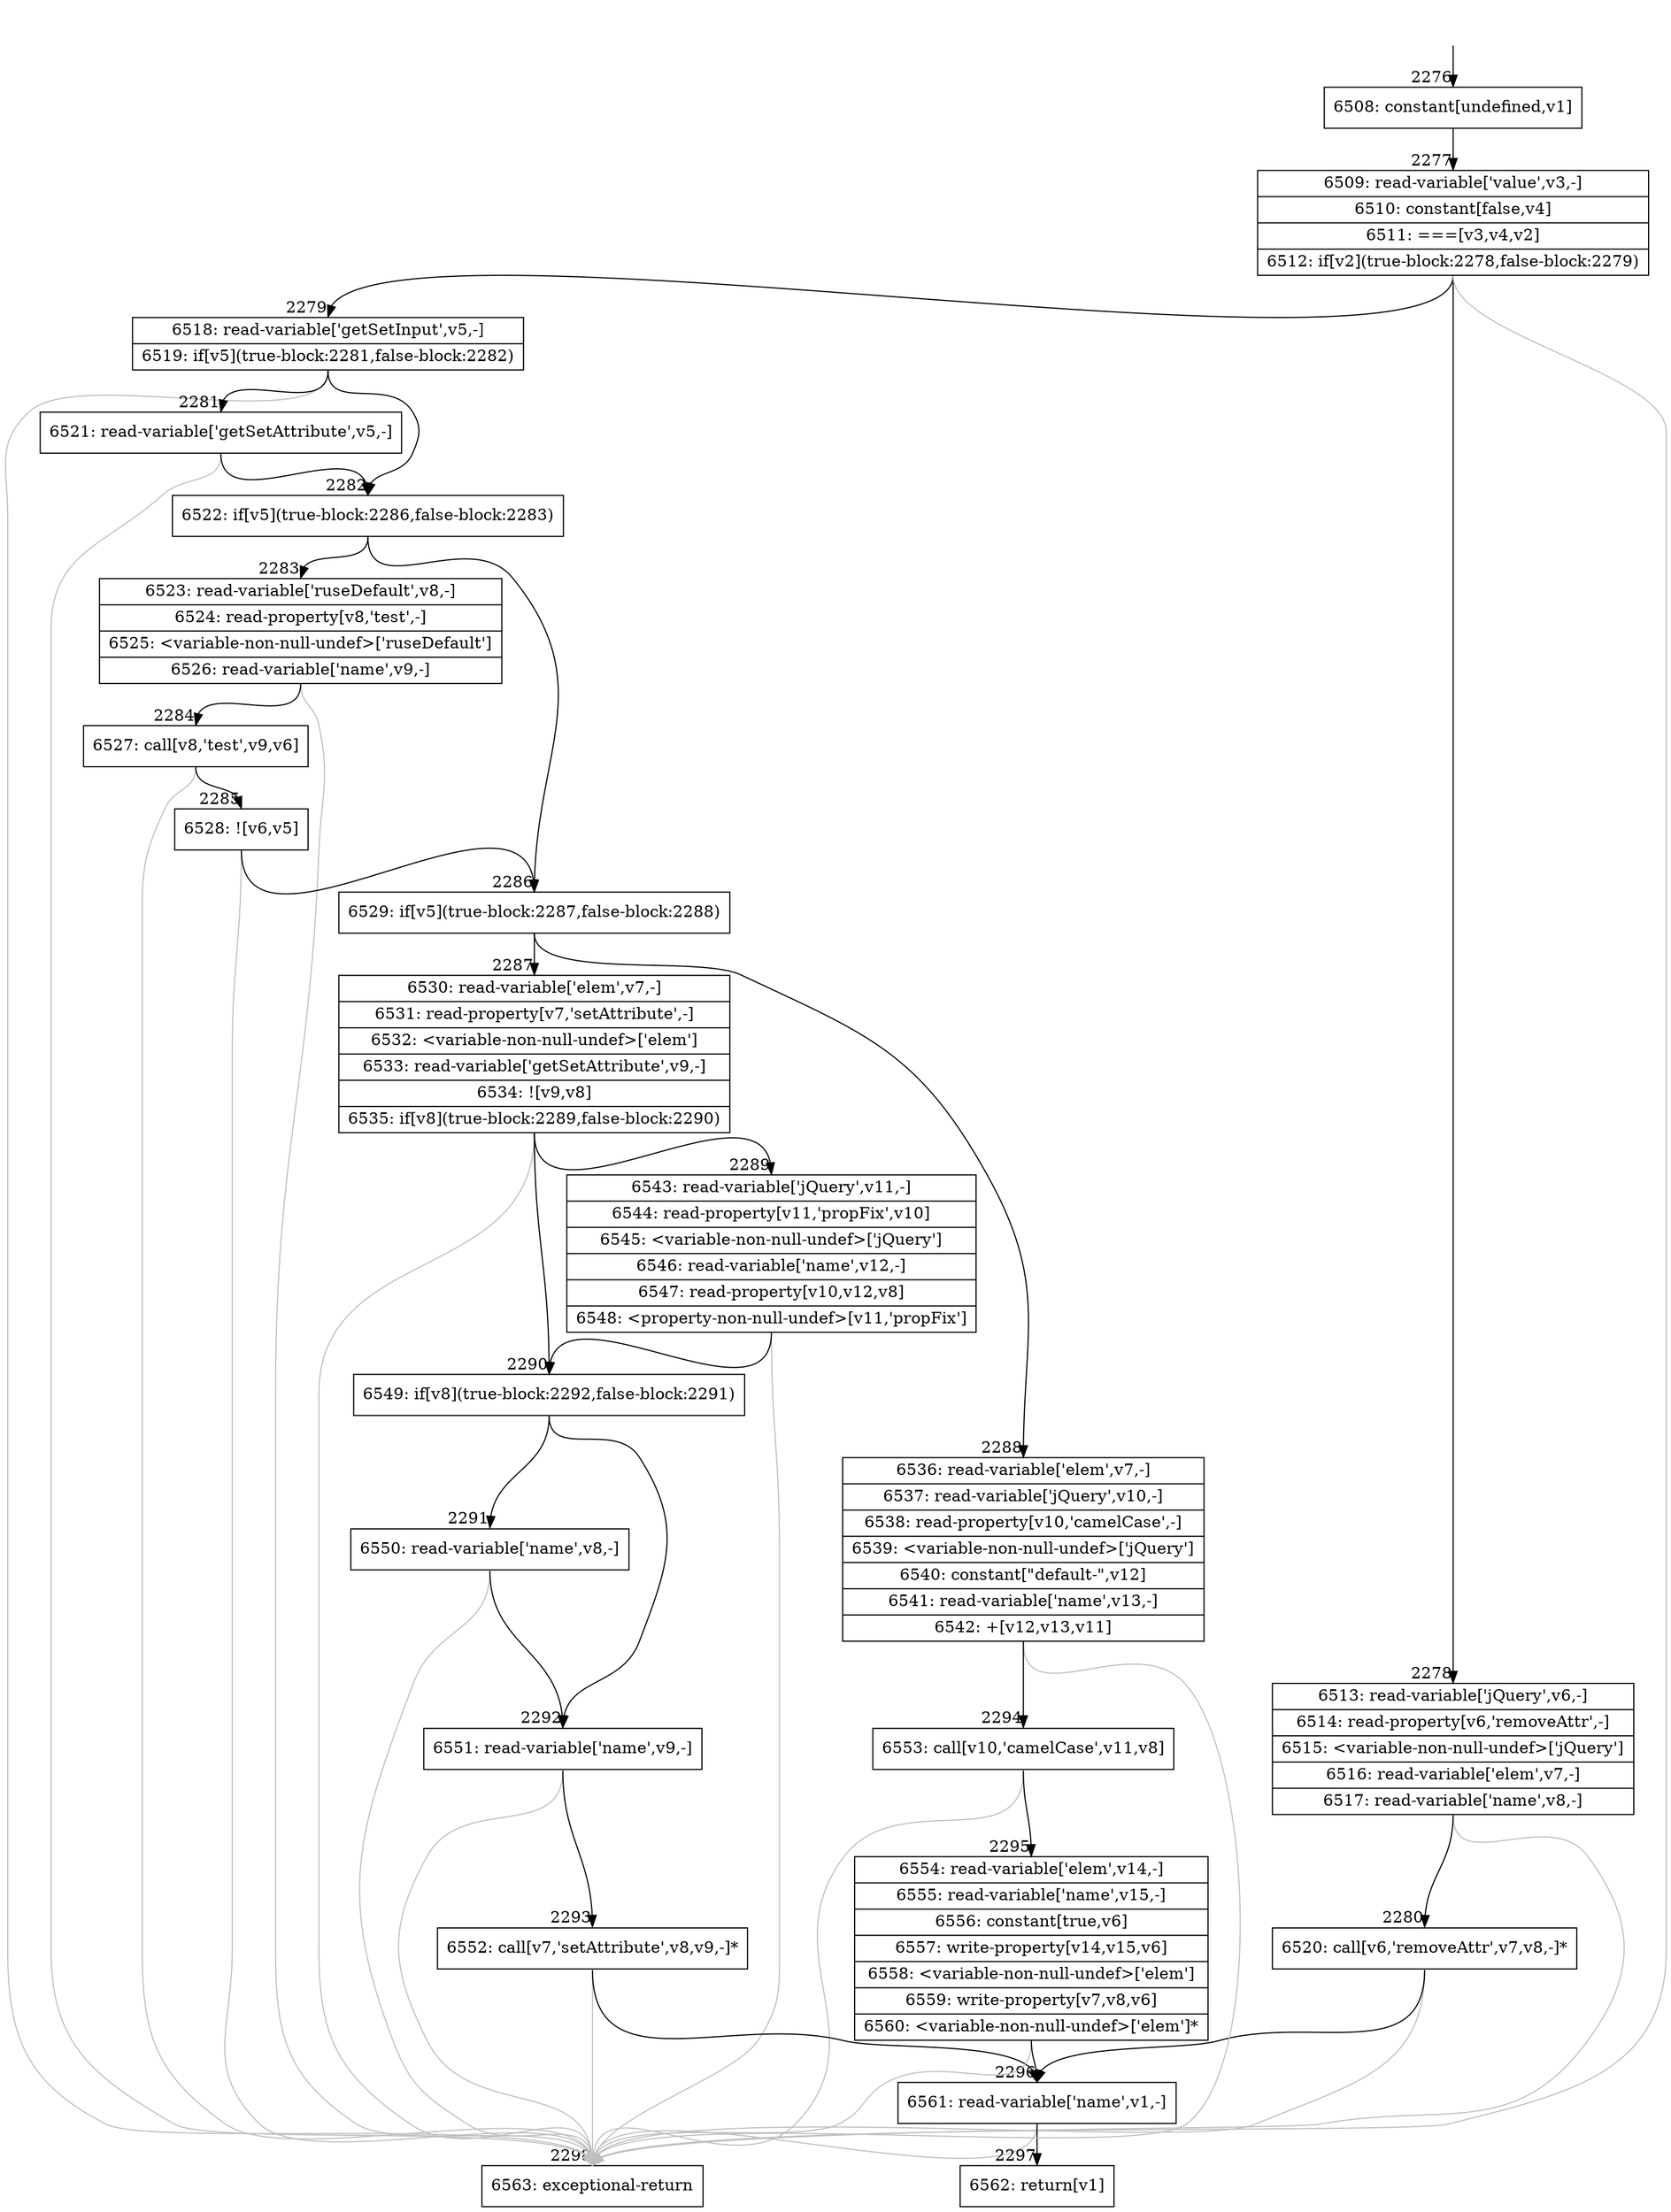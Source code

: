 digraph {
rankdir="TD"
BB_entry151[shape=none,label=""];
BB_entry151 -> BB2276 [tailport=s, headport=n, headlabel="    2276"]
BB2276 [shape=record label="{6508: constant[undefined,v1]}" ] 
BB2276 -> BB2277 [tailport=s, headport=n, headlabel="      2277"]
BB2277 [shape=record label="{6509: read-variable['value',v3,-]|6510: constant[false,v4]|6511: ===[v3,v4,v2]|6512: if[v2](true-block:2278,false-block:2279)}" ] 
BB2277 -> BB2278 [tailport=s, headport=n, headlabel="      2278"]
BB2277 -> BB2279 [tailport=s, headport=n, headlabel="      2279"]
BB2277 -> BB2298 [tailport=s, headport=n, color=gray, headlabel="      2298"]
BB2278 [shape=record label="{6513: read-variable['jQuery',v6,-]|6514: read-property[v6,'removeAttr',-]|6515: \<variable-non-null-undef\>['jQuery']|6516: read-variable['elem',v7,-]|6517: read-variable['name',v8,-]}" ] 
BB2278 -> BB2280 [tailport=s, headport=n, headlabel="      2280"]
BB2278 -> BB2298 [tailport=s, headport=n, color=gray]
BB2279 [shape=record label="{6518: read-variable['getSetInput',v5,-]|6519: if[v5](true-block:2281,false-block:2282)}" ] 
BB2279 -> BB2282 [tailport=s, headport=n, headlabel="      2282"]
BB2279 -> BB2281 [tailport=s, headport=n, headlabel="      2281"]
BB2279 -> BB2298 [tailport=s, headport=n, color=gray]
BB2280 [shape=record label="{6520: call[v6,'removeAttr',v7,v8,-]*}" ] 
BB2280 -> BB2296 [tailport=s, headport=n, headlabel="      2296"]
BB2280 -> BB2298 [tailport=s, headport=n, color=gray]
BB2281 [shape=record label="{6521: read-variable['getSetAttribute',v5,-]}" ] 
BB2281 -> BB2282 [tailport=s, headport=n]
BB2281 -> BB2298 [tailport=s, headport=n, color=gray]
BB2282 [shape=record label="{6522: if[v5](true-block:2286,false-block:2283)}" ] 
BB2282 -> BB2286 [tailport=s, headport=n, headlabel="      2286"]
BB2282 -> BB2283 [tailport=s, headport=n, headlabel="      2283"]
BB2283 [shape=record label="{6523: read-variable['ruseDefault',v8,-]|6524: read-property[v8,'test',-]|6525: \<variable-non-null-undef\>['ruseDefault']|6526: read-variable['name',v9,-]}" ] 
BB2283 -> BB2284 [tailport=s, headport=n, headlabel="      2284"]
BB2283 -> BB2298 [tailport=s, headport=n, color=gray]
BB2284 [shape=record label="{6527: call[v8,'test',v9,v6]}" ] 
BB2284 -> BB2285 [tailport=s, headport=n, headlabel="      2285"]
BB2284 -> BB2298 [tailport=s, headport=n, color=gray]
BB2285 [shape=record label="{6528: ![v6,v5]}" ] 
BB2285 -> BB2286 [tailport=s, headport=n]
BB2285 -> BB2298 [tailport=s, headport=n, color=gray]
BB2286 [shape=record label="{6529: if[v5](true-block:2287,false-block:2288)}" ] 
BB2286 -> BB2287 [tailport=s, headport=n, headlabel="      2287"]
BB2286 -> BB2288 [tailport=s, headport=n, headlabel="      2288"]
BB2287 [shape=record label="{6530: read-variable['elem',v7,-]|6531: read-property[v7,'setAttribute',-]|6532: \<variable-non-null-undef\>['elem']|6533: read-variable['getSetAttribute',v9,-]|6534: ![v9,v8]|6535: if[v8](true-block:2289,false-block:2290)}" ] 
BB2287 -> BB2290 [tailport=s, headport=n, headlabel="      2290"]
BB2287 -> BB2289 [tailport=s, headport=n, headlabel="      2289"]
BB2287 -> BB2298 [tailport=s, headport=n, color=gray]
BB2288 [shape=record label="{6536: read-variable['elem',v7,-]|6537: read-variable['jQuery',v10,-]|6538: read-property[v10,'camelCase',-]|6539: \<variable-non-null-undef\>['jQuery']|6540: constant[\"default-\",v12]|6541: read-variable['name',v13,-]|6542: +[v12,v13,v11]}" ] 
BB2288 -> BB2294 [tailport=s, headport=n, headlabel="      2294"]
BB2288 -> BB2298 [tailport=s, headport=n, color=gray]
BB2289 [shape=record label="{6543: read-variable['jQuery',v11,-]|6544: read-property[v11,'propFix',v10]|6545: \<variable-non-null-undef\>['jQuery']|6546: read-variable['name',v12,-]|6547: read-property[v10,v12,v8]|6548: \<property-non-null-undef\>[v11,'propFix']}" ] 
BB2289 -> BB2290 [tailport=s, headport=n]
BB2289 -> BB2298 [tailport=s, headport=n, color=gray]
BB2290 [shape=record label="{6549: if[v8](true-block:2292,false-block:2291)}" ] 
BB2290 -> BB2292 [tailport=s, headport=n, headlabel="      2292"]
BB2290 -> BB2291 [tailport=s, headport=n, headlabel="      2291"]
BB2291 [shape=record label="{6550: read-variable['name',v8,-]}" ] 
BB2291 -> BB2292 [tailport=s, headport=n]
BB2291 -> BB2298 [tailport=s, headport=n, color=gray]
BB2292 [shape=record label="{6551: read-variable['name',v9,-]}" ] 
BB2292 -> BB2293 [tailport=s, headport=n, headlabel="      2293"]
BB2292 -> BB2298 [tailport=s, headport=n, color=gray]
BB2293 [shape=record label="{6552: call[v7,'setAttribute',v8,v9,-]*}" ] 
BB2293 -> BB2296 [tailport=s, headport=n]
BB2293 -> BB2298 [tailport=s, headport=n, color=gray]
BB2294 [shape=record label="{6553: call[v10,'camelCase',v11,v8]}" ] 
BB2294 -> BB2295 [tailport=s, headport=n, headlabel="      2295"]
BB2294 -> BB2298 [tailport=s, headport=n, color=gray]
BB2295 [shape=record label="{6554: read-variable['elem',v14,-]|6555: read-variable['name',v15,-]|6556: constant[true,v6]|6557: write-property[v14,v15,v6]|6558: \<variable-non-null-undef\>['elem']|6559: write-property[v7,v8,v6]|6560: \<variable-non-null-undef\>['elem']*}" ] 
BB2295 -> BB2296 [tailport=s, headport=n]
BB2295 -> BB2298 [tailport=s, headport=n, color=gray]
BB2296 [shape=record label="{6561: read-variable['name',v1,-]}" ] 
BB2296 -> BB2297 [tailport=s, headport=n, headlabel="      2297"]
BB2296 -> BB2298 [tailport=s, headport=n, color=gray]
BB2297 [shape=record label="{6562: return[v1]}" ] 
BB2298 [shape=record label="{6563: exceptional-return}" ] 
}
